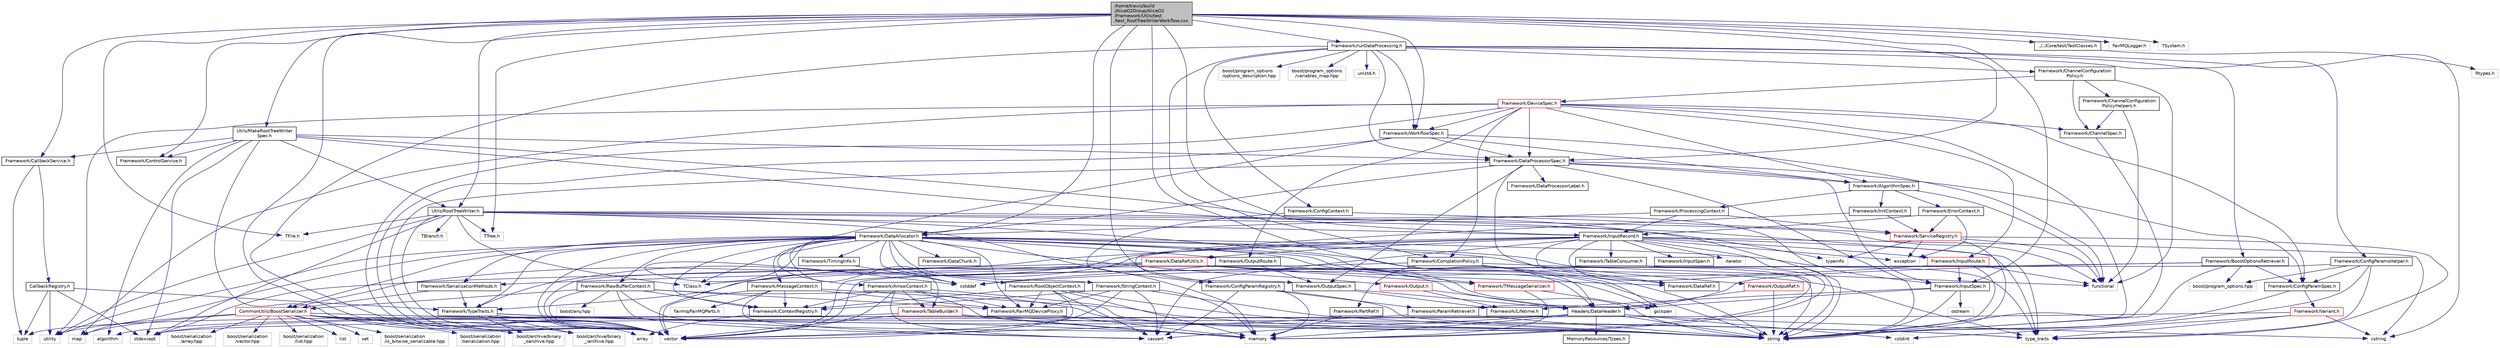 digraph "/home/travis/build/AliceO2Group/AliceO2/Framework/Utils/test/test_RootTreeWriterWorkflow.cxx"
{
 // INTERACTIVE_SVG=YES
  bgcolor="transparent";
  edge [fontname="Helvetica",fontsize="10",labelfontname="Helvetica",labelfontsize="10"];
  node [fontname="Helvetica",fontsize="10",shape=record];
  Node1 [label="/home/travis/build\l/AliceO2Group/AliceO2\l/Framework/Utils/test\l/test_RootTreeWriterWorkflow.cxx",height=0.2,width=0.4,color="black", fillcolor="grey75", style="filled" fontcolor="black"];
  Node1 -> Node2 [color="midnightblue",fontsize="10",style="solid",fontname="Helvetica"];
  Node2 [label="Framework/WorkflowSpec.h",height=0.2,width=0.4,color="black",URL="$df/da1/WorkflowSpec_8h.html"];
  Node2 -> Node3 [color="midnightblue",fontsize="10",style="solid",fontname="Helvetica"];
  Node3 [label="Framework/DataProcessorSpec.h",height=0.2,width=0.4,color="black",URL="$d0/df4/DataProcessorSpec_8h.html"];
  Node3 -> Node4 [color="midnightblue",fontsize="10",style="solid",fontname="Helvetica"];
  Node4 [label="Framework/AlgorithmSpec.h",height=0.2,width=0.4,color="black",URL="$d0/d14/AlgorithmSpec_8h.html"];
  Node4 -> Node5 [color="midnightblue",fontsize="10",style="solid",fontname="Helvetica"];
  Node5 [label="Framework/ProcessingContext.h",height=0.2,width=0.4,color="black",URL="$de/d6a/ProcessingContext_8h.html"];
  Node5 -> Node6 [color="midnightblue",fontsize="10",style="solid",fontname="Helvetica"];
  Node6 [label="Framework/InputRecord.h",height=0.2,width=0.4,color="black",URL="$d6/d5c/InputRecord_8h.html"];
  Node6 -> Node7 [color="midnightblue",fontsize="10",style="solid",fontname="Helvetica"];
  Node7 [label="Framework/DataRef.h",height=0.2,width=0.4,color="black",URL="$d5/dfb/DataRef_8h.html"];
  Node6 -> Node8 [color="midnightblue",fontsize="10",style="solid",fontname="Helvetica"];
  Node8 [label="Framework/DataRefUtils.h",height=0.2,width=0.4,color="red",URL="$d5/db8/DataRefUtils_8h.html"];
  Node8 -> Node7 [color="midnightblue",fontsize="10",style="solid",fontname="Helvetica"];
  Node8 -> Node9 [color="midnightblue",fontsize="10",style="solid",fontname="Helvetica"];
  Node9 [label="Framework/TMessageSerializer.h",height=0.2,width=0.4,color="red",URL="$d8/d3c/TMessageSerializer_8h.html"];
  Node9 -> Node10 [color="midnightblue",fontsize="10",style="solid",fontname="Helvetica"];
  Node10 [label="gsl/span",height=0.2,width=0.4,color="grey75"];
  Node9 -> Node11 [color="midnightblue",fontsize="10",style="solid",fontname="Helvetica"];
  Node11 [label="memory",height=0.2,width=0.4,color="grey75"];
  Node8 -> Node12 [color="midnightblue",fontsize="10",style="solid",fontname="Helvetica"];
  Node12 [label="Framework/SerializationMethods.h",height=0.2,width=0.4,color="black",URL="$d1/d53/SerializationMethods_8h.html",tooltip="Type wrappers for enfording a specific serialization method. "];
  Node12 -> Node13 [color="midnightblue",fontsize="10",style="solid",fontname="Helvetica"];
  Node13 [label="Framework/TypeTraits.h",height=0.2,width=0.4,color="black",URL="$d0/d95/TypeTraits_8h.html"];
  Node13 -> Node14 [color="midnightblue",fontsize="10",style="solid",fontname="Helvetica"];
  Node14 [label="type_traits",height=0.2,width=0.4,color="grey75"];
  Node13 -> Node15 [color="midnightblue",fontsize="10",style="solid",fontname="Helvetica"];
  Node15 [label="vector",height=0.2,width=0.4,color="grey75"];
  Node13 -> Node11 [color="midnightblue",fontsize="10",style="solid",fontname="Helvetica"];
  Node13 -> Node16 [color="midnightblue",fontsize="10",style="solid",fontname="Helvetica"];
  Node16 [label="boost/archive/binary\l_iarchive.hpp",height=0.2,width=0.4,color="grey75"];
  Node13 -> Node17 [color="midnightblue",fontsize="10",style="solid",fontname="Helvetica"];
  Node17 [label="boost/archive/binary\l_oarchive.hpp",height=0.2,width=0.4,color="grey75"];
  Node12 -> Node18 [color="midnightblue",fontsize="10",style="solid",fontname="Helvetica"];
  Node18 [label="CommonUtils/BoostSerializer.h",height=0.2,width=0.4,color="red",URL="$d7/d91/BoostSerializer_8h.html",tooltip="Templatised boost serializer/deserializer for containers and base types. "];
  Node18 -> Node19 [color="midnightblue",fontsize="10",style="solid",fontname="Helvetica"];
  Node19 [label="utility",height=0.2,width=0.4,color="grey75"];
  Node18 -> Node14 [color="midnightblue",fontsize="10",style="solid",fontname="Helvetica"];
  Node18 -> Node20 [color="midnightblue",fontsize="10",style="solid",fontname="Helvetica"];
  Node20 [label="array",height=0.2,width=0.4,color="grey75"];
  Node18 -> Node15 [color="midnightblue",fontsize="10",style="solid",fontname="Helvetica"];
  Node18 -> Node21 [color="midnightblue",fontsize="10",style="solid",fontname="Helvetica"];
  Node21 [label="list",height=0.2,width=0.4,color="grey75"];
  Node18 -> Node22 [color="midnightblue",fontsize="10",style="solid",fontname="Helvetica"];
  Node22 [label="map",height=0.2,width=0.4,color="grey75"];
  Node18 -> Node23 [color="midnightblue",fontsize="10",style="solid",fontname="Helvetica"];
  Node23 [label="set",height=0.2,width=0.4,color="grey75"];
  Node18 -> Node16 [color="midnightblue",fontsize="10",style="solid",fontname="Helvetica"];
  Node18 -> Node17 [color="midnightblue",fontsize="10",style="solid",fontname="Helvetica"];
  Node18 -> Node24 [color="midnightblue",fontsize="10",style="solid",fontname="Helvetica"];
  Node24 [label="boost/serialization\l/is_bitwise_serializable.hpp",height=0.2,width=0.4,color="grey75"];
  Node18 -> Node25 [color="midnightblue",fontsize="10",style="solid",fontname="Helvetica"];
  Node25 [label="boost/serialization\l/serialization.hpp",height=0.2,width=0.4,color="grey75"];
  Node18 -> Node26 [color="midnightblue",fontsize="10",style="solid",fontname="Helvetica"];
  Node26 [label="boost/serialization\l/array.hpp",height=0.2,width=0.4,color="grey75"];
  Node18 -> Node27 [color="midnightblue",fontsize="10",style="solid",fontname="Helvetica"];
  Node27 [label="boost/serialization\l/vector.hpp",height=0.2,width=0.4,color="grey75"];
  Node18 -> Node28 [color="midnightblue",fontsize="10",style="solid",fontname="Helvetica"];
  Node28 [label="boost/serialization\l/list.hpp",height=0.2,width=0.4,color="grey75"];
  Node8 -> Node13 [color="midnightblue",fontsize="10",style="solid",fontname="Helvetica"];
  Node8 -> Node29 [color="midnightblue",fontsize="10",style="solid",fontname="Helvetica"];
  Node29 [label="Headers/DataHeader.h",height=0.2,width=0.4,color="black",URL="$dc/dcd/DataHeader_8h.html"];
  Node29 -> Node30 [color="midnightblue",fontsize="10",style="solid",fontname="Helvetica"];
  Node30 [label="cstdint",height=0.2,width=0.4,color="grey75"];
  Node29 -> Node11 [color="midnightblue",fontsize="10",style="solid",fontname="Helvetica"];
  Node29 -> Node31 [color="midnightblue",fontsize="10",style="solid",fontname="Helvetica"];
  Node31 [label="cassert",height=0.2,width=0.4,color="grey75"];
  Node29 -> Node32 [color="midnightblue",fontsize="10",style="solid",fontname="Helvetica"];
  Node32 [label="cstring",height=0.2,width=0.4,color="grey75"];
  Node29 -> Node33 [color="midnightblue",fontsize="10",style="solid",fontname="Helvetica"];
  Node33 [label="algorithm",height=0.2,width=0.4,color="grey75"];
  Node29 -> Node34 [color="midnightblue",fontsize="10",style="solid",fontname="Helvetica"];
  Node34 [label="stdexcept",height=0.2,width=0.4,color="grey75"];
  Node29 -> Node35 [color="midnightblue",fontsize="10",style="solid",fontname="Helvetica"];
  Node35 [label="string",height=0.2,width=0.4,color="grey75"];
  Node29 -> Node36 [color="midnightblue",fontsize="10",style="solid",fontname="Helvetica"];
  Node36 [label="MemoryResources/Types.h",height=0.2,width=0.4,color="black",URL="$d7/df8/Types_8h.html"];
  Node8 -> Node37 [color="midnightblue",fontsize="10",style="solid",fontname="Helvetica"];
  Node37 [label="TClass.h",height=0.2,width=0.4,color="grey75"];
  Node8 -> Node34 [color="midnightblue",fontsize="10",style="solid",fontname="Helvetica"];
  Node8 -> Node14 [color="midnightblue",fontsize="10",style="solid",fontname="Helvetica"];
  Node6 -> Node38 [color="midnightblue",fontsize="10",style="solid",fontname="Helvetica"];
  Node38 [label="Framework/InputRoute.h",height=0.2,width=0.4,color="red",URL="$d5/d19/InputRoute_8h.html"];
  Node38 -> Node39 [color="midnightblue",fontsize="10",style="solid",fontname="Helvetica"];
  Node39 [label="Framework/InputSpec.h",height=0.2,width=0.4,color="black",URL="$d5/d3f/InputSpec_8h.html"];
  Node39 -> Node40 [color="midnightblue",fontsize="10",style="solid",fontname="Helvetica"];
  Node40 [label="Framework/Lifetime.h",height=0.2,width=0.4,color="black",URL="$dc/dca/Lifetime_8h.html"];
  Node39 -> Node29 [color="midnightblue",fontsize="10",style="solid",fontname="Helvetica"];
  Node39 -> Node35 [color="midnightblue",fontsize="10",style="solid",fontname="Helvetica"];
  Node39 -> Node41 [color="midnightblue",fontsize="10",style="solid",fontname="Helvetica"];
  Node41 [label="ostream",height=0.2,width=0.4,color="grey75"];
  Node38 -> Node42 [color="midnightblue",fontsize="10",style="solid",fontname="Helvetica"];
  Node42 [label="cstddef",height=0.2,width=0.4,color="grey75"];
  Node38 -> Node35 [color="midnightblue",fontsize="10",style="solid",fontname="Helvetica"];
  Node38 -> Node43 [color="midnightblue",fontsize="10",style="solid",fontname="Helvetica"];
  Node43 [label="functional",height=0.2,width=0.4,color="grey75"];
  Node6 -> Node13 [color="midnightblue",fontsize="10",style="solid",fontname="Helvetica"];
  Node6 -> Node44 [color="midnightblue",fontsize="10",style="solid",fontname="Helvetica"];
  Node44 [label="Framework/InputSpan.h",height=0.2,width=0.4,color="black",URL="$da/d0f/InputSpan_8h.html"];
  Node6 -> Node45 [color="midnightblue",fontsize="10",style="solid",fontname="Helvetica"];
  Node45 [label="Framework/TableConsumer.h",height=0.2,width=0.4,color="black",URL="$dc/d03/TableConsumer_8h.html"];
  Node45 -> Node11 [color="midnightblue",fontsize="10",style="solid",fontname="Helvetica"];
  Node6 -> Node18 [color="midnightblue",fontsize="10",style="solid",fontname="Helvetica"];
  Node6 -> Node46 [color="midnightblue",fontsize="10",style="solid",fontname="Helvetica"];
  Node46 [label="iterator",height=0.2,width=0.4,color="grey75"];
  Node6 -> Node35 [color="midnightblue",fontsize="10",style="solid",fontname="Helvetica"];
  Node6 -> Node15 [color="midnightblue",fontsize="10",style="solid",fontname="Helvetica"];
  Node6 -> Node32 [color="midnightblue",fontsize="10",style="solid",fontname="Helvetica"];
  Node6 -> Node31 [color="midnightblue",fontsize="10",style="solid",fontname="Helvetica"];
  Node6 -> Node47 [color="midnightblue",fontsize="10",style="solid",fontname="Helvetica"];
  Node47 [label="exception",height=0.2,width=0.4,color="grey75"];
  Node6 -> Node11 [color="midnightblue",fontsize="10",style="solid",fontname="Helvetica"];
  Node6 -> Node14 [color="midnightblue",fontsize="10",style="solid",fontname="Helvetica"];
  Node5 -> Node48 [color="midnightblue",fontsize="10",style="solid",fontname="Helvetica"];
  Node48 [label="Framework/ServiceRegistry.h",height=0.2,width=0.4,color="red",URL="$d8/d17/ServiceRegistry_8h.html"];
  Node48 -> Node47 [color="midnightblue",fontsize="10",style="solid",fontname="Helvetica"];
  Node48 -> Node43 [color="midnightblue",fontsize="10",style="solid",fontname="Helvetica"];
  Node48 -> Node35 [color="midnightblue",fontsize="10",style="solid",fontname="Helvetica"];
  Node48 -> Node14 [color="midnightblue",fontsize="10",style="solid",fontname="Helvetica"];
  Node48 -> Node49 [color="midnightblue",fontsize="10",style="solid",fontname="Helvetica"];
  Node49 [label="typeinfo",height=0.2,width=0.4,color="grey75"];
  Node5 -> Node50 [color="midnightblue",fontsize="10",style="solid",fontname="Helvetica"];
  Node50 [label="Framework/DataAllocator.h",height=0.2,width=0.4,color="black",URL="$d1/d28/DataAllocator_8h.html"];
  Node50 -> Node51 [color="midnightblue",fontsize="10",style="solid",fontname="Helvetica"];
  Node51 [label="Framework/ContextRegistry.h",height=0.2,width=0.4,color="black",URL="$df/d2f/ContextRegistry_8h.html"];
  Node51 -> Node20 [color="midnightblue",fontsize="10",style="solid",fontname="Helvetica"];
  Node50 -> Node52 [color="midnightblue",fontsize="10",style="solid",fontname="Helvetica"];
  Node52 [label="Framework/MessageContext.h",height=0.2,width=0.4,color="black",URL="$dc/dc4/MessageContext_8h.html"];
  Node52 -> Node51 [color="midnightblue",fontsize="10",style="solid",fontname="Helvetica"];
  Node52 -> Node53 [color="midnightblue",fontsize="10",style="solid",fontname="Helvetica"];
  Node53 [label="Framework/FairMQDeviceProxy.h",height=0.2,width=0.4,color="black",URL="$d8/d71/FairMQDeviceProxy_8h.html"];
  Node53 -> Node11 [color="midnightblue",fontsize="10",style="solid",fontname="Helvetica"];
  Node52 -> Node54 [color="midnightblue",fontsize="10",style="solid",fontname="Helvetica"];
  Node54 [label="fairmq/FairMQParts.h",height=0.2,width=0.4,color="grey75"];
  Node52 -> Node15 [color="midnightblue",fontsize="10",style="solid",fontname="Helvetica"];
  Node52 -> Node31 [color="midnightblue",fontsize="10",style="solid",fontname="Helvetica"];
  Node52 -> Node35 [color="midnightblue",fontsize="10",style="solid",fontname="Helvetica"];
  Node50 -> Node55 [color="midnightblue",fontsize="10",style="solid",fontname="Helvetica"];
  Node55 [label="Framework/RootObjectContext.h",height=0.2,width=0.4,color="black",URL="$d2/d80/RootObjectContext_8h.html"];
  Node55 -> Node51 [color="midnightblue",fontsize="10",style="solid",fontname="Helvetica"];
  Node55 -> Node53 [color="midnightblue",fontsize="10",style="solid",fontname="Helvetica"];
  Node55 -> Node15 [color="midnightblue",fontsize="10",style="solid",fontname="Helvetica"];
  Node55 -> Node31 [color="midnightblue",fontsize="10",style="solid",fontname="Helvetica"];
  Node55 -> Node35 [color="midnightblue",fontsize="10",style="solid",fontname="Helvetica"];
  Node55 -> Node11 [color="midnightblue",fontsize="10",style="solid",fontname="Helvetica"];
  Node50 -> Node56 [color="midnightblue",fontsize="10",style="solid",fontname="Helvetica"];
  Node56 [label="Framework/StringContext.h",height=0.2,width=0.4,color="black",URL="$dd/df6/StringContext_8h.html"];
  Node56 -> Node51 [color="midnightblue",fontsize="10",style="solid",fontname="Helvetica"];
  Node56 -> Node53 [color="midnightblue",fontsize="10",style="solid",fontname="Helvetica"];
  Node56 -> Node15 [color="midnightblue",fontsize="10",style="solid",fontname="Helvetica"];
  Node56 -> Node31 [color="midnightblue",fontsize="10",style="solid",fontname="Helvetica"];
  Node56 -> Node35 [color="midnightblue",fontsize="10",style="solid",fontname="Helvetica"];
  Node56 -> Node11 [color="midnightblue",fontsize="10",style="solid",fontname="Helvetica"];
  Node50 -> Node57 [color="midnightblue",fontsize="10",style="solid",fontname="Helvetica"];
  Node57 [label="Framework/ArrowContext.h",height=0.2,width=0.4,color="black",URL="$d8/da2/ArrowContext_8h.html"];
  Node57 -> Node51 [color="midnightblue",fontsize="10",style="solid",fontname="Helvetica"];
  Node57 -> Node53 [color="midnightblue",fontsize="10",style="solid",fontname="Helvetica"];
  Node57 -> Node58 [color="midnightblue",fontsize="10",style="solid",fontname="Helvetica"];
  Node58 [label="Framework/TableBuilder.h",height=0.2,width=0.4,color="red",URL="$d5/d98/TableBuilder_8h.html"];
  Node58 -> Node15 [color="midnightblue",fontsize="10",style="solid",fontname="Helvetica"];
  Node58 -> Node35 [color="midnightblue",fontsize="10",style="solid",fontname="Helvetica"];
  Node58 -> Node11 [color="midnightblue",fontsize="10",style="solid",fontname="Helvetica"];
  Node58 -> Node59 [color="midnightblue",fontsize="10",style="solid",fontname="Helvetica"];
  Node59 [label="tuple",height=0.2,width=0.4,color="grey75"];
  Node57 -> Node15 [color="midnightblue",fontsize="10",style="solid",fontname="Helvetica"];
  Node57 -> Node31 [color="midnightblue",fontsize="10",style="solid",fontname="Helvetica"];
  Node57 -> Node35 [color="midnightblue",fontsize="10",style="solid",fontname="Helvetica"];
  Node57 -> Node11 [color="midnightblue",fontsize="10",style="solid",fontname="Helvetica"];
  Node50 -> Node60 [color="midnightblue",fontsize="10",style="solid",fontname="Helvetica"];
  Node60 [label="Framework/RawBufferContext.h",height=0.2,width=0.4,color="black",URL="$d8/d25/RawBufferContext_8h.html",tooltip=" "];
  Node60 -> Node51 [color="midnightblue",fontsize="10",style="solid",fontname="Helvetica"];
  Node60 -> Node53 [color="midnightblue",fontsize="10",style="solid",fontname="Helvetica"];
  Node60 -> Node18 [color="midnightblue",fontsize="10",style="solid",fontname="Helvetica"];
  Node60 -> Node15 [color="midnightblue",fontsize="10",style="solid",fontname="Helvetica"];
  Node60 -> Node31 [color="midnightblue",fontsize="10",style="solid",fontname="Helvetica"];
  Node60 -> Node35 [color="midnightblue",fontsize="10",style="solid",fontname="Helvetica"];
  Node60 -> Node11 [color="midnightblue",fontsize="10",style="solid",fontname="Helvetica"];
  Node60 -> Node61 [color="midnightblue",fontsize="10",style="solid",fontname="Helvetica"];
  Node61 [label="boost/any.hpp",height=0.2,width=0.4,color="grey75"];
  Node50 -> Node18 [color="midnightblue",fontsize="10",style="solid",fontname="Helvetica"];
  Node50 -> Node62 [color="midnightblue",fontsize="10",style="solid",fontname="Helvetica"];
  Node62 [label="Framework/Output.h",height=0.2,width=0.4,color="red",URL="$d3/ddf/Output_8h.html"];
  Node62 -> Node29 [color="midnightblue",fontsize="10",style="solid",fontname="Helvetica"];
  Node62 -> Node40 [color="midnightblue",fontsize="10",style="solid",fontname="Helvetica"];
  Node50 -> Node63 [color="midnightblue",fontsize="10",style="solid",fontname="Helvetica"];
  Node63 [label="Framework/OutputRef.h",height=0.2,width=0.4,color="red",URL="$d6/d5a/OutputRef_8h.html"];
  Node63 -> Node29 [color="midnightblue",fontsize="10",style="solid",fontname="Helvetica"];
  Node63 -> Node35 [color="midnightblue",fontsize="10",style="solid",fontname="Helvetica"];
  Node50 -> Node64 [color="midnightblue",fontsize="10",style="solid",fontname="Helvetica"];
  Node64 [label="Framework/OutputRoute.h",height=0.2,width=0.4,color="black",URL="$d6/df4/OutputRoute_8h.html"];
  Node64 -> Node65 [color="midnightblue",fontsize="10",style="solid",fontname="Helvetica"];
  Node65 [label="Framework/OutputSpec.h",height=0.2,width=0.4,color="black",URL="$db/d2d/OutputSpec_8h.html"];
  Node65 -> Node29 [color="midnightblue",fontsize="10",style="solid",fontname="Helvetica"];
  Node65 -> Node40 [color="midnightblue",fontsize="10",style="solid",fontname="Helvetica"];
  Node64 -> Node42 [color="midnightblue",fontsize="10",style="solid",fontname="Helvetica"];
  Node64 -> Node35 [color="midnightblue",fontsize="10",style="solid",fontname="Helvetica"];
  Node50 -> Node66 [color="midnightblue",fontsize="10",style="solid",fontname="Helvetica"];
  Node66 [label="Framework/DataChunk.h",height=0.2,width=0.4,color="black",URL="$d7/d31/DataChunk_8h.html"];
  Node50 -> Node53 [color="midnightblue",fontsize="10",style="solid",fontname="Helvetica"];
  Node50 -> Node67 [color="midnightblue",fontsize="10",style="solid",fontname="Helvetica"];
  Node67 [label="Framework/TimingInfo.h",height=0.2,width=0.4,color="black",URL="$da/d2b/TimingInfo_8h.html"];
  Node67 -> Node42 [color="midnightblue",fontsize="10",style="solid",fontname="Helvetica"];
  Node50 -> Node9 [color="midnightblue",fontsize="10",style="solid",fontname="Helvetica"];
  Node50 -> Node13 [color="midnightblue",fontsize="10",style="solid",fontname="Helvetica"];
  Node50 -> Node12 [color="midnightblue",fontsize="10",style="solid",fontname="Helvetica"];
  Node50 -> Node58 [color="midnightblue",fontsize="10",style="solid",fontname="Helvetica"];
  Node50 -> Node29 [color="midnightblue",fontsize="10",style="solid",fontname="Helvetica"];
  Node50 -> Node37 [color="midnightblue",fontsize="10",style="solid",fontname="Helvetica"];
  Node50 -> Node10 [color="midnightblue",fontsize="10",style="solid",fontname="Helvetica"];
  Node50 -> Node15 [color="midnightblue",fontsize="10",style="solid",fontname="Helvetica"];
  Node50 -> Node22 [color="midnightblue",fontsize="10",style="solid",fontname="Helvetica"];
  Node50 -> Node35 [color="midnightblue",fontsize="10",style="solid",fontname="Helvetica"];
  Node50 -> Node19 [color="midnightblue",fontsize="10",style="solid",fontname="Helvetica"];
  Node50 -> Node14 [color="midnightblue",fontsize="10",style="solid",fontname="Helvetica"];
  Node50 -> Node42 [color="midnightblue",fontsize="10",style="solid",fontname="Helvetica"];
  Node4 -> Node68 [color="midnightblue",fontsize="10",style="solid",fontname="Helvetica"];
  Node68 [label="Framework/ErrorContext.h",height=0.2,width=0.4,color="black",URL="$d7/dad/ErrorContext_8h.html"];
  Node68 -> Node6 [color="midnightblue",fontsize="10",style="solid",fontname="Helvetica"];
  Node68 -> Node48 [color="midnightblue",fontsize="10",style="solid",fontname="Helvetica"];
  Node68 -> Node47 [color="midnightblue",fontsize="10",style="solid",fontname="Helvetica"];
  Node4 -> Node69 [color="midnightblue",fontsize="10",style="solid",fontname="Helvetica"];
  Node69 [label="Framework/InitContext.h",height=0.2,width=0.4,color="black",URL="$d4/d2b/InitContext_8h.html"];
  Node69 -> Node70 [color="midnightblue",fontsize="10",style="solid",fontname="Helvetica"];
  Node70 [label="Framework/ConfigParamRegistry.h",height=0.2,width=0.4,color="black",URL="$de/dc6/ConfigParamRegistry_8h.html"];
  Node70 -> Node71 [color="midnightblue",fontsize="10",style="solid",fontname="Helvetica"];
  Node71 [label="Framework/ParamRetriever.h",height=0.2,width=0.4,color="black",URL="$df/d72/ParamRetriever_8h.html"];
  Node71 -> Node35 [color="midnightblue",fontsize="10",style="solid",fontname="Helvetica"];
  Node71 -> Node15 [color="midnightblue",fontsize="10",style="solid",fontname="Helvetica"];
  Node70 -> Node11 [color="midnightblue",fontsize="10",style="solid",fontname="Helvetica"];
  Node70 -> Node35 [color="midnightblue",fontsize="10",style="solid",fontname="Helvetica"];
  Node70 -> Node31 [color="midnightblue",fontsize="10",style="solid",fontname="Helvetica"];
  Node69 -> Node48 [color="midnightblue",fontsize="10",style="solid",fontname="Helvetica"];
  Node4 -> Node43 [color="midnightblue",fontsize="10",style="solid",fontname="Helvetica"];
  Node3 -> Node72 [color="midnightblue",fontsize="10",style="solid",fontname="Helvetica"];
  Node72 [label="Framework/ConfigParamSpec.h",height=0.2,width=0.4,color="black",URL="$d0/d1c/ConfigParamSpec_8h.html"];
  Node72 -> Node73 [color="midnightblue",fontsize="10",style="solid",fontname="Helvetica"];
  Node73 [label="Framework/Variant.h",height=0.2,width=0.4,color="red",URL="$de/d56/Variant_8h.html"];
  Node73 -> Node14 [color="midnightblue",fontsize="10",style="solid",fontname="Helvetica"];
  Node73 -> Node32 [color="midnightblue",fontsize="10",style="solid",fontname="Helvetica"];
  Node73 -> Node30 [color="midnightblue",fontsize="10",style="solid",fontname="Helvetica"];
  Node73 -> Node34 [color="midnightblue",fontsize="10",style="solid",fontname="Helvetica"];
  Node72 -> Node35 [color="midnightblue",fontsize="10",style="solid",fontname="Helvetica"];
  Node3 -> Node50 [color="midnightblue",fontsize="10",style="solid",fontname="Helvetica"];
  Node3 -> Node74 [color="midnightblue",fontsize="10",style="solid",fontname="Helvetica"];
  Node74 [label="Framework/DataProcessorLabel.h",height=0.2,width=0.4,color="black",URL="$d1/df2/DataProcessorLabel_8h.html"];
  Node3 -> Node7 [color="midnightblue",fontsize="10",style="solid",fontname="Helvetica"];
  Node3 -> Node39 [color="midnightblue",fontsize="10",style="solid",fontname="Helvetica"];
  Node3 -> Node65 [color="midnightblue",fontsize="10",style="solid",fontname="Helvetica"];
  Node3 -> Node35 [color="midnightblue",fontsize="10",style="solid",fontname="Helvetica"];
  Node3 -> Node15 [color="midnightblue",fontsize="10",style="solid",fontname="Helvetica"];
  Node2 -> Node4 [color="midnightblue",fontsize="10",style="solid",fontname="Helvetica"];
  Node2 -> Node15 [color="midnightblue",fontsize="10",style="solid",fontname="Helvetica"];
  Node2 -> Node43 [color="midnightblue",fontsize="10",style="solid",fontname="Helvetica"];
  Node2 -> Node42 [color="midnightblue",fontsize="10",style="solid",fontname="Helvetica"];
  Node1 -> Node3 [color="midnightblue",fontsize="10",style="solid",fontname="Helvetica"];
  Node1 -> Node75 [color="midnightblue",fontsize="10",style="solid",fontname="Helvetica"];
  Node75 [label="Framework/runDataProcessing.h",height=0.2,width=0.4,color="black",URL="$db/dd0/runDataProcessing_8h.html"];
  Node75 -> Node76 [color="midnightblue",fontsize="10",style="solid",fontname="Helvetica"];
  Node76 [label="Framework/ChannelConfiguration\lPolicy.h",height=0.2,width=0.4,color="black",URL="$dd/d0f/ChannelConfigurationPolicy_8h.html"];
  Node76 -> Node77 [color="midnightblue",fontsize="10",style="solid",fontname="Helvetica"];
  Node77 [label="Framework/ChannelConfiguration\lPolicyHelpers.h",height=0.2,width=0.4,color="black",URL="$d6/d05/ChannelConfigurationPolicyHelpers_8h.html"];
  Node77 -> Node78 [color="midnightblue",fontsize="10",style="solid",fontname="Helvetica"];
  Node78 [label="Framework/ChannelSpec.h",height=0.2,width=0.4,color="black",URL="$d6/d72/ChannelSpec_8h.html"];
  Node78 -> Node35 [color="midnightblue",fontsize="10",style="solid",fontname="Helvetica"];
  Node77 -> Node43 [color="midnightblue",fontsize="10",style="solid",fontname="Helvetica"];
  Node76 -> Node78 [color="midnightblue",fontsize="10",style="solid",fontname="Helvetica"];
  Node76 -> Node79 [color="midnightblue",fontsize="10",style="solid",fontname="Helvetica"];
  Node79 [label="Framework/DeviceSpec.h",height=0.2,width=0.4,color="red",URL="$df/de8/DeviceSpec_8h.html"];
  Node79 -> Node2 [color="midnightblue",fontsize="10",style="solid",fontname="Helvetica"];
  Node79 -> Node3 [color="midnightblue",fontsize="10",style="solid",fontname="Helvetica"];
  Node79 -> Node78 [color="midnightblue",fontsize="10",style="solid",fontname="Helvetica"];
  Node79 -> Node4 [color="midnightblue",fontsize="10",style="solid",fontname="Helvetica"];
  Node79 -> Node72 [color="midnightblue",fontsize="10",style="solid",fontname="Helvetica"];
  Node79 -> Node38 [color="midnightblue",fontsize="10",style="solid",fontname="Helvetica"];
  Node79 -> Node64 [color="midnightblue",fontsize="10",style="solid",fontname="Helvetica"];
  Node79 -> Node80 [color="midnightblue",fontsize="10",style="solid",fontname="Helvetica"];
  Node80 [label="Framework/CompletionPolicy.h",height=0.2,width=0.4,color="black",URL="$df/dd6/CompletionPolicy_8h.html"];
  Node80 -> Node81 [color="midnightblue",fontsize="10",style="solid",fontname="Helvetica"];
  Node81 [label="Framework/PartRef.h",height=0.2,width=0.4,color="black",URL="$d9/d32/PartRef_8h.html"];
  Node81 -> Node11 [color="midnightblue",fontsize="10",style="solid",fontname="Helvetica"];
  Node80 -> Node43 [color="midnightblue",fontsize="10",style="solid",fontname="Helvetica"];
  Node80 -> Node35 [color="midnightblue",fontsize="10",style="solid",fontname="Helvetica"];
  Node80 -> Node15 [color="midnightblue",fontsize="10",style="solid",fontname="Helvetica"];
  Node80 -> Node10 [color="midnightblue",fontsize="10",style="solid",fontname="Helvetica"];
  Node79 -> Node15 [color="midnightblue",fontsize="10",style="solid",fontname="Helvetica"];
  Node79 -> Node35 [color="midnightblue",fontsize="10",style="solid",fontname="Helvetica"];
  Node79 -> Node22 [color="midnightblue",fontsize="10",style="solid",fontname="Helvetica"];
  Node79 -> Node19 [color="midnightblue",fontsize="10",style="solid",fontname="Helvetica"];
  Node76 -> Node43 [color="midnightblue",fontsize="10",style="solid",fontname="Helvetica"];
  Node75 -> Node80 [color="midnightblue",fontsize="10",style="solid",fontname="Helvetica"];
  Node75 -> Node82 [color="midnightblue",fontsize="10",style="solid",fontname="Helvetica"];
  Node82 [label="Framework/ConfigParamsHelper.h",height=0.2,width=0.4,color="black",URL="$dd/d2b/ConfigParamsHelper_8h.html"];
  Node82 -> Node72 [color="midnightblue",fontsize="10",style="solid",fontname="Helvetica"];
  Node82 -> Node83 [color="midnightblue",fontsize="10",style="solid",fontname="Helvetica"];
  Node83 [label="boost/program_options.hpp",height=0.2,width=0.4,color="grey75"];
  Node82 -> Node35 [color="midnightblue",fontsize="10",style="solid",fontname="Helvetica"];
  Node82 -> Node15 [color="midnightblue",fontsize="10",style="solid",fontname="Helvetica"];
  Node82 -> Node14 [color="midnightblue",fontsize="10",style="solid",fontname="Helvetica"];
  Node75 -> Node3 [color="midnightblue",fontsize="10",style="solid",fontname="Helvetica"];
  Node75 -> Node2 [color="midnightblue",fontsize="10",style="solid",fontname="Helvetica"];
  Node75 -> Node84 [color="midnightblue",fontsize="10",style="solid",fontname="Helvetica"];
  Node84 [label="Framework/ConfigContext.h",height=0.2,width=0.4,color="black",URL="$d7/d2e/ConfigContext_8h.html"];
  Node84 -> Node70 [color="midnightblue",fontsize="10",style="solid",fontname="Helvetica"];
  Node84 -> Node48 [color="midnightblue",fontsize="10",style="solid",fontname="Helvetica"];
  Node75 -> Node85 [color="midnightblue",fontsize="10",style="solid",fontname="Helvetica"];
  Node85 [label="Framework/BoostOptionsRetriever.h",height=0.2,width=0.4,color="black",URL="$d3/d7e/BoostOptionsRetriever_8h.html"];
  Node85 -> Node72 [color="midnightblue",fontsize="10",style="solid",fontname="Helvetica"];
  Node85 -> Node71 [color="midnightblue",fontsize="10",style="solid",fontname="Helvetica"];
  Node85 -> Node83 [color="midnightblue",fontsize="10",style="solid",fontname="Helvetica"];
  Node85 -> Node35 [color="midnightblue",fontsize="10",style="solid",fontname="Helvetica"];
  Node85 -> Node15 [color="midnightblue",fontsize="10",style="solid",fontname="Helvetica"];
  Node75 -> Node86 [color="midnightblue",fontsize="10",style="solid",fontname="Helvetica"];
  Node86 [label="boost/program_options\l/options_description.hpp",height=0.2,width=0.4,color="grey75"];
  Node75 -> Node87 [color="midnightblue",fontsize="10",style="solid",fontname="Helvetica"];
  Node87 [label="boost/program_options\l/variables_map.hpp",height=0.2,width=0.4,color="grey75"];
  Node75 -> Node88 [color="midnightblue",fontsize="10",style="solid",fontname="Helvetica"];
  Node88 [label="unistd.h",height=0.2,width=0.4,color="grey75"];
  Node75 -> Node15 [color="midnightblue",fontsize="10",style="solid",fontname="Helvetica"];
  Node75 -> Node32 [color="midnightblue",fontsize="10",style="solid",fontname="Helvetica"];
  Node1 -> Node50 [color="midnightblue",fontsize="10",style="solid",fontname="Helvetica"];
  Node1 -> Node6 [color="midnightblue",fontsize="10",style="solid",fontname="Helvetica"];
  Node1 -> Node39 [color="midnightblue",fontsize="10",style="solid",fontname="Helvetica"];
  Node1 -> Node65 [color="midnightblue",fontsize="10",style="solid",fontname="Helvetica"];
  Node1 -> Node89 [color="midnightblue",fontsize="10",style="solid",fontname="Helvetica"];
  Node89 [label="Framework/ControlService.h",height=0.2,width=0.4,color="black",URL="$d2/d43/ControlService_8h.html"];
  Node1 -> Node90 [color="midnightblue",fontsize="10",style="solid",fontname="Helvetica"];
  Node90 [label="Framework/CallbackService.h",height=0.2,width=0.4,color="black",URL="$d9/d7f/CallbackService_8h.html"];
  Node90 -> Node91 [color="midnightblue",fontsize="10",style="solid",fontname="Helvetica"];
  Node91 [label="CallbackRegistry.h",height=0.2,width=0.4,color="black",URL="$d7/d3e/CallbackRegistry_8h.html",tooltip="A generic registry for callbacks. "];
  Node91 -> Node13 [color="midnightblue",fontsize="10",style="solid",fontname="Helvetica"];
  Node91 -> Node59 [color="midnightblue",fontsize="10",style="solid",fontname="Helvetica"];
  Node91 -> Node34 [color="midnightblue",fontsize="10",style="solid",fontname="Helvetica"];
  Node91 -> Node19 [color="midnightblue",fontsize="10",style="solid",fontname="Helvetica"];
  Node90 -> Node59 [color="midnightblue",fontsize="10",style="solid",fontname="Helvetica"];
  Node1 -> Node92 [color="midnightblue",fontsize="10",style="solid",fontname="Helvetica"];
  Node92 [label="Utils/RootTreeWriter.h",height=0.2,width=0.4,color="black",URL="$dd/d8d/RootTreeWriter_8h.html",tooltip="A generic writer for ROOT TTrees. "];
  Node92 -> Node6 [color="midnightblue",fontsize="10",style="solid",fontname="Helvetica"];
  Node92 -> Node93 [color="midnightblue",fontsize="10",style="solid",fontname="Helvetica"];
  Node93 [label="TFile.h",height=0.2,width=0.4,color="grey75"];
  Node92 -> Node94 [color="midnightblue",fontsize="10",style="solid",fontname="Helvetica"];
  Node94 [label="TTree.h",height=0.2,width=0.4,color="grey75"];
  Node92 -> Node95 [color="midnightblue",fontsize="10",style="solid",fontname="Helvetica"];
  Node95 [label="TBranch.h",height=0.2,width=0.4,color="grey75"];
  Node92 -> Node37 [color="midnightblue",fontsize="10",style="solid",fontname="Helvetica"];
  Node92 -> Node15 [color="midnightblue",fontsize="10",style="solid",fontname="Helvetica"];
  Node92 -> Node43 [color="midnightblue",fontsize="10",style="solid",fontname="Helvetica"];
  Node92 -> Node35 [color="midnightblue",fontsize="10",style="solid",fontname="Helvetica"];
  Node92 -> Node34 [color="midnightblue",fontsize="10",style="solid",fontname="Helvetica"];
  Node92 -> Node14 [color="midnightblue",fontsize="10",style="solid",fontname="Helvetica"];
  Node92 -> Node49 [color="midnightblue",fontsize="10",style="solid",fontname="Helvetica"];
  Node92 -> Node11 [color="midnightblue",fontsize="10",style="solid",fontname="Helvetica"];
  Node92 -> Node19 [color="midnightblue",fontsize="10",style="solid",fontname="Helvetica"];
  Node1 -> Node96 [color="midnightblue",fontsize="10",style="solid",fontname="Helvetica"];
  Node96 [label="Utils/MakeRootTreeWriter\lSpec.h",height=0.2,width=0.4,color="black",URL="$d5/dc8/MakeRootTreeWriterSpec_8h.html",tooltip="Configurable generator for RootTreeWriter processor spec. "];
  Node96 -> Node92 [color="midnightblue",fontsize="10",style="solid",fontname="Helvetica"];
  Node96 -> Node39 [color="midnightblue",fontsize="10",style="solid",fontname="Helvetica"];
  Node96 -> Node3 [color="midnightblue",fontsize="10",style="solid",fontname="Helvetica"];
  Node96 -> Node90 [color="midnightblue",fontsize="10",style="solid",fontname="Helvetica"];
  Node96 -> Node89 [color="midnightblue",fontsize="10",style="solid",fontname="Helvetica"];
  Node96 -> Node33 [color="midnightblue",fontsize="10",style="solid",fontname="Helvetica"];
  Node96 -> Node15 [color="midnightblue",fontsize="10",style="solid",fontname="Helvetica"];
  Node96 -> Node35 [color="midnightblue",fontsize="10",style="solid",fontname="Helvetica"];
  Node96 -> Node34 [color="midnightblue",fontsize="10",style="solid",fontname="Helvetica"];
  Node1 -> Node29 [color="midnightblue",fontsize="10",style="solid",fontname="Helvetica"];
  Node1 -> Node97 [color="midnightblue",fontsize="10",style="solid",fontname="Helvetica"];
  Node97 [label="../../Core/test/TestClasses.h",height=0.2,width=0.4,color="black",URL="$dd/d55/TestClasses_8h.html"];
  Node97 -> Node98 [color="midnightblue",fontsize="10",style="solid",fontname="Helvetica"];
  Node98 [label="Rtypes.h",height=0.2,width=0.4,color="grey75"];
  Node1 -> Node99 [color="midnightblue",fontsize="10",style="solid",fontname="Helvetica"];
  Node99 [label="FairMQLogger.h",height=0.2,width=0.4,color="grey75"];
  Node1 -> Node100 [color="midnightblue",fontsize="10",style="solid",fontname="Helvetica"];
  Node100 [label="TSystem.h",height=0.2,width=0.4,color="grey75"];
  Node1 -> Node94 [color="midnightblue",fontsize="10",style="solid",fontname="Helvetica"];
  Node1 -> Node93 [color="midnightblue",fontsize="10",style="solid",fontname="Helvetica"];
  Node1 -> Node15 [color="midnightblue",fontsize="10",style="solid",fontname="Helvetica"];
}
